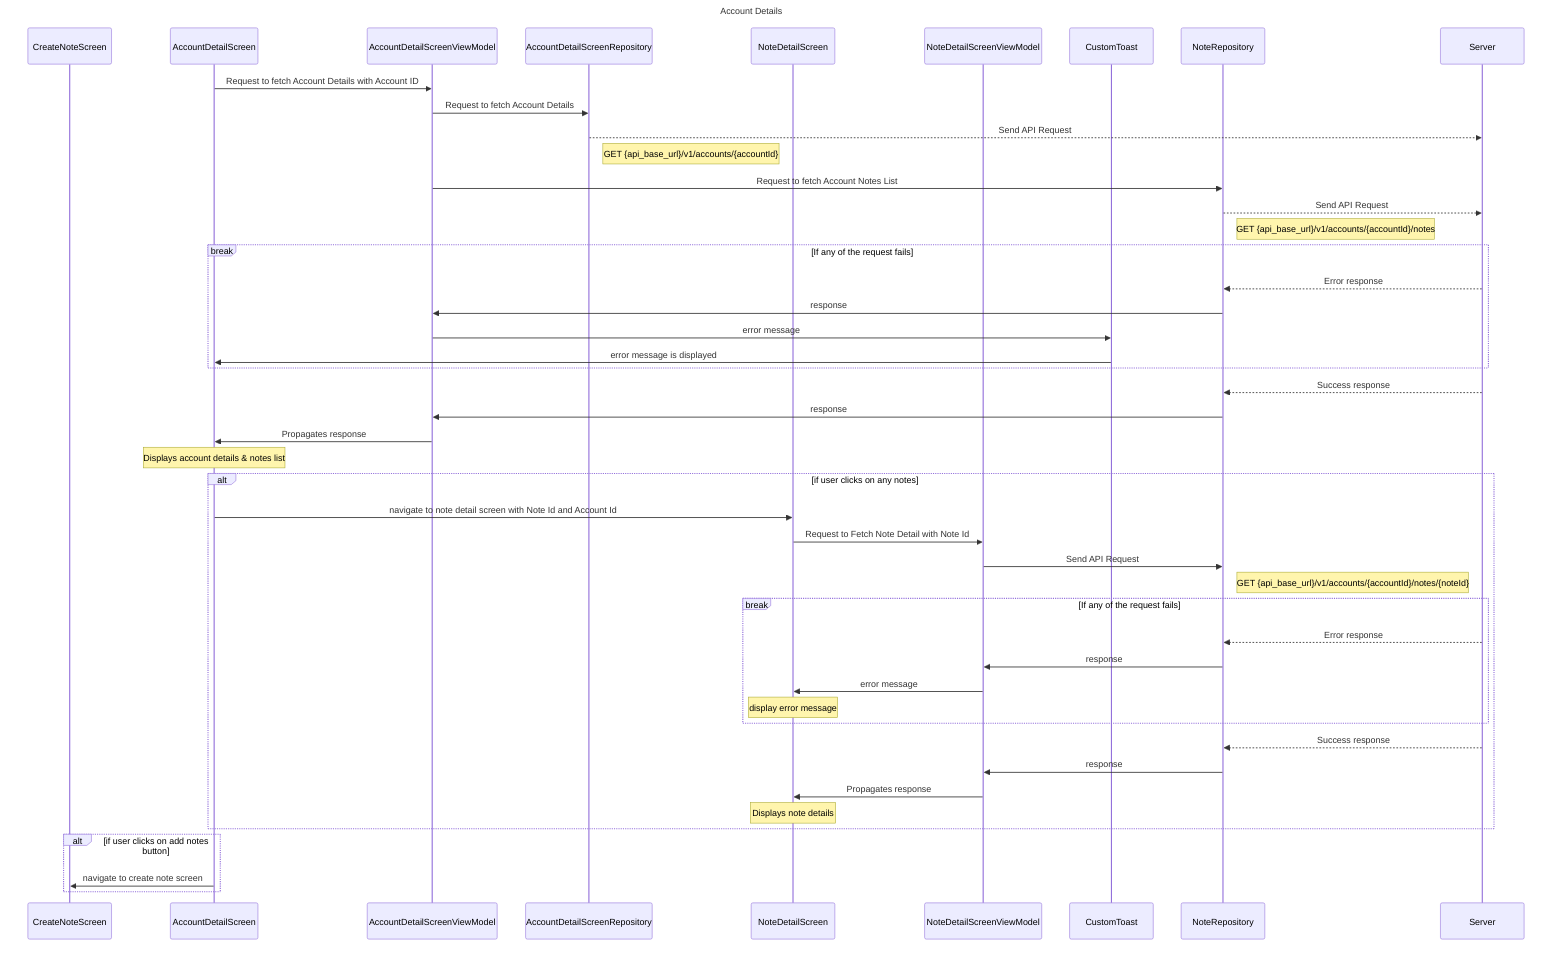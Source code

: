 sequenceDiagram
    title Account Details

    participant CS as CreateNoteScreen
    participant ADS as AccountDetailScreen
    participant ADSVM as AccountDetailScreenViewModel
    participant ADSR as AccountDetailScreenRepository
    participant NDS as NoteDetailScreen
    participant NDSVM as NoteDetailScreenViewModel
    participant CT as CustomToast
    participant NR as NoteRepository
    participant S as Server


    ADS->>ADSVM: Request to fetch Account Details with Account ID
    ADSVM->>ADSR: Request to fetch Account Details 
    ADSR-->>S: Send API Request
    note right of ADSR: GET {api_base_url}/v1/accounts/{accountId}

    ADSVM->>NR: Request to fetch Account Notes List
    NR-->>S: Send API Request
    note right of NR: GET {api_base_url}/v1/accounts/{accountId}/notes
    

    break If any of the request fails
        S-->>NR: Error response
        NR->>ADSVM: response
        ADSVM->>CT: error message
        CT->>ADS: error message is displayed
    end
    
    S-->>NR: Success response
    NR->>ADSVM: response
    ADSVM->>ADS: Propagates response
    note over ADS: Displays account details & notes list

    alt if user clicks on any notes 
        ADS ->> NDS: navigate to note detail screen with Note Id and Account Id
        NDS ->> NDSVM: Request to Fetch Note Detail with Note Id
        NDSVM ->> NR: Send API Request
        note right of NR: GET {api_base_url}/v1/accounts/{accountId}/notes/{noteId}

        break If any of the request fails
            S-->>NR: Error response
            NR->>NDSVM: response
            NDSVM->>NDS: error message
            note over NDS: display error message

        end

        S-->>NR: Success response
        NR->>NDSVM: response
        NDSVM->>NDS: Propagates response
        note over NDS: Displays note details

    end

    alt if user clicks on add notes button
        ADS ->> CS: navigate to create note screen
    end